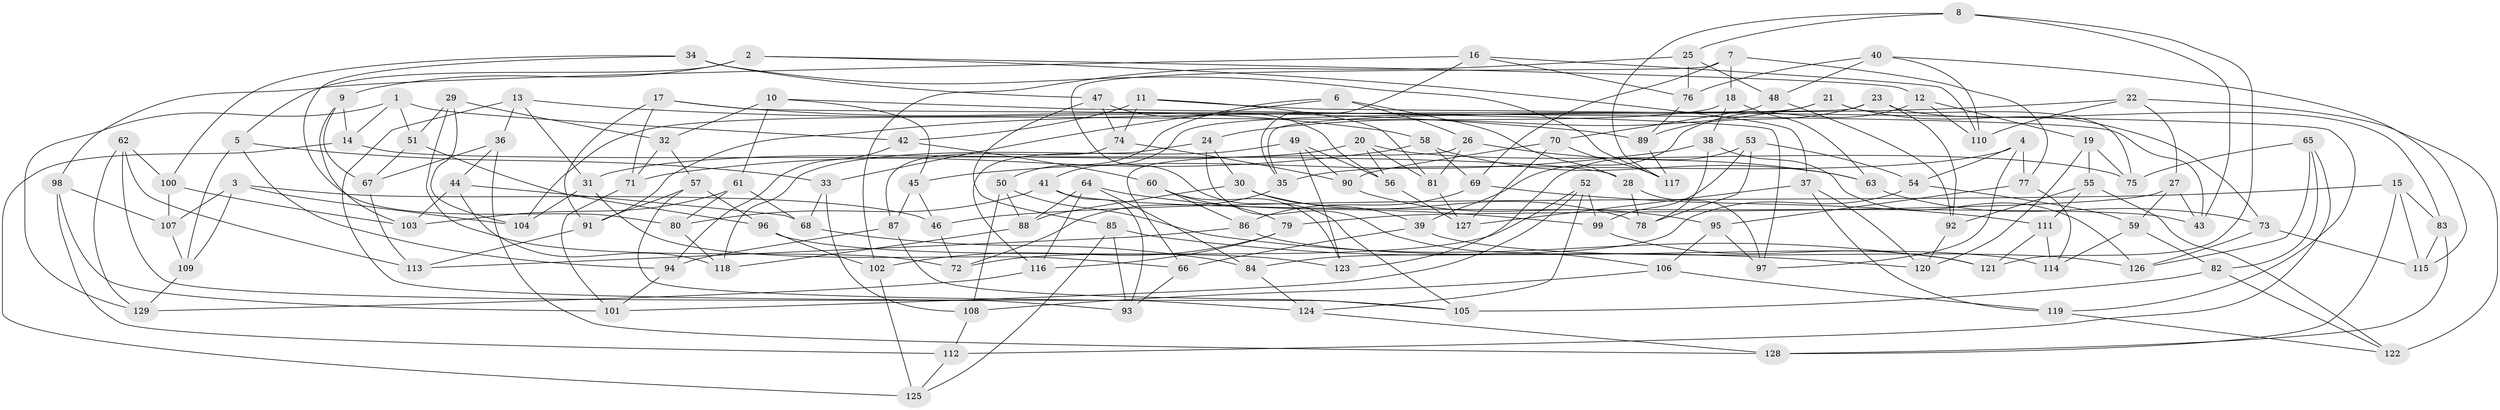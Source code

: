 // coarse degree distribution, {4: 0.3875, 6: 0.5375, 5: 0.075}
// Generated by graph-tools (version 1.1) at 2025/42/03/06/25 10:42:22]
// undirected, 129 vertices, 258 edges
graph export_dot {
graph [start="1"]
  node [color=gray90,style=filled];
  1;
  2;
  3;
  4;
  5;
  6;
  7;
  8;
  9;
  10;
  11;
  12;
  13;
  14;
  15;
  16;
  17;
  18;
  19;
  20;
  21;
  22;
  23;
  24;
  25;
  26;
  27;
  28;
  29;
  30;
  31;
  32;
  33;
  34;
  35;
  36;
  37;
  38;
  39;
  40;
  41;
  42;
  43;
  44;
  45;
  46;
  47;
  48;
  49;
  50;
  51;
  52;
  53;
  54;
  55;
  56;
  57;
  58;
  59;
  60;
  61;
  62;
  63;
  64;
  65;
  66;
  67;
  68;
  69;
  70;
  71;
  72;
  73;
  74;
  75;
  76;
  77;
  78;
  79;
  80;
  81;
  82;
  83;
  84;
  85;
  86;
  87;
  88;
  89;
  90;
  91;
  92;
  93;
  94;
  95;
  96;
  97;
  98;
  99;
  100;
  101;
  102;
  103;
  104;
  105;
  106;
  107;
  108;
  109;
  110;
  111;
  112;
  113;
  114;
  115;
  116;
  117;
  118;
  119;
  120;
  121;
  122;
  123;
  124;
  125;
  126;
  127;
  128;
  129;
  1 -- 14;
  1 -- 51;
  1 -- 42;
  1 -- 129;
  2 -- 12;
  2 -- 5;
  2 -- 37;
  2 -- 9;
  3 -- 107;
  3 -- 104;
  3 -- 109;
  3 -- 46;
  4 -- 54;
  4 -- 77;
  4 -- 97;
  4 -- 35;
  5 -- 94;
  5 -- 33;
  5 -- 109;
  6 -- 33;
  6 -- 50;
  6 -- 26;
  6 -- 28;
  7 -- 105;
  7 -- 77;
  7 -- 69;
  7 -- 18;
  8 -- 25;
  8 -- 121;
  8 -- 43;
  8 -- 117;
  9 -- 67;
  9 -- 103;
  9 -- 14;
  10 -- 32;
  10 -- 61;
  10 -- 45;
  10 -- 97;
  11 -- 119;
  11 -- 42;
  11 -- 81;
  11 -- 74;
  12 -- 19;
  12 -- 39;
  12 -- 110;
  13 -- 31;
  13 -- 36;
  13 -- 89;
  13 -- 105;
  14 -- 28;
  14 -- 125;
  15 -- 115;
  15 -- 83;
  15 -- 128;
  15 -- 46;
  16 -- 76;
  16 -- 98;
  16 -- 110;
  16 -- 35;
  17 -- 91;
  17 -- 58;
  17 -- 71;
  17 -- 43;
  18 -- 38;
  18 -- 63;
  18 -- 104;
  19 -- 75;
  19 -- 55;
  19 -- 120;
  20 -- 31;
  20 -- 56;
  20 -- 75;
  20 -- 81;
  21 -- 24;
  21 -- 73;
  21 -- 75;
  21 -- 41;
  22 -- 122;
  22 -- 27;
  22 -- 91;
  22 -- 110;
  23 -- 89;
  23 -- 92;
  23 -- 83;
  23 -- 35;
  24 -- 30;
  24 -- 106;
  24 -- 116;
  25 -- 102;
  25 -- 48;
  25 -- 76;
  26 -- 66;
  26 -- 63;
  26 -- 81;
  27 -- 79;
  27 -- 59;
  27 -- 43;
  28 -- 78;
  28 -- 97;
  29 -- 51;
  29 -- 104;
  29 -- 72;
  29 -- 32;
  30 -- 78;
  30 -- 39;
  30 -- 88;
  31 -- 66;
  31 -- 104;
  32 -- 57;
  32 -- 71;
  33 -- 68;
  33 -- 108;
  34 -- 47;
  34 -- 100;
  34 -- 117;
  34 -- 80;
  35 -- 72;
  36 -- 128;
  36 -- 67;
  36 -- 44;
  37 -- 127;
  37 -- 120;
  37 -- 119;
  38 -- 78;
  38 -- 45;
  38 -- 126;
  39 -- 126;
  39 -- 66;
  40 -- 76;
  40 -- 48;
  40 -- 115;
  40 -- 110;
  41 -- 93;
  41 -- 80;
  41 -- 43;
  42 -- 94;
  42 -- 60;
  44 -- 103;
  44 -- 68;
  44 -- 118;
  45 -- 46;
  45 -- 87;
  46 -- 72;
  47 -- 74;
  47 -- 85;
  47 -- 56;
  48 -- 92;
  48 -- 70;
  49 -- 123;
  49 -- 56;
  49 -- 90;
  49 -- 118;
  50 -- 108;
  50 -- 88;
  50 -- 121;
  51 -- 67;
  51 -- 96;
  52 -- 99;
  52 -- 101;
  52 -- 124;
  52 -- 72;
  53 -- 54;
  53 -- 78;
  53 -- 99;
  53 -- 123;
  54 -- 84;
  54 -- 59;
  55 -- 92;
  55 -- 111;
  55 -- 122;
  56 -- 127;
  57 -- 91;
  57 -- 124;
  57 -- 96;
  58 -- 69;
  58 -- 71;
  58 -- 63;
  59 -- 82;
  59 -- 114;
  60 -- 123;
  60 -- 79;
  60 -- 86;
  61 -- 80;
  61 -- 68;
  61 -- 103;
  62 -- 129;
  62 -- 93;
  62 -- 113;
  62 -- 100;
  63 -- 73;
  64 -- 99;
  64 -- 88;
  64 -- 84;
  64 -- 116;
  65 -- 112;
  65 -- 75;
  65 -- 126;
  65 -- 82;
  66 -- 93;
  67 -- 113;
  68 -- 84;
  69 -- 86;
  69 -- 111;
  70 -- 117;
  70 -- 127;
  70 -- 90;
  71 -- 101;
  73 -- 126;
  73 -- 115;
  74 -- 90;
  74 -- 87;
  76 -- 89;
  77 -- 114;
  77 -- 95;
  79 -- 116;
  79 -- 102;
  80 -- 118;
  81 -- 127;
  82 -- 105;
  82 -- 122;
  83 -- 115;
  83 -- 128;
  84 -- 124;
  85 -- 125;
  85 -- 93;
  85 -- 120;
  86 -- 113;
  86 -- 114;
  87 -- 105;
  87 -- 94;
  88 -- 118;
  89 -- 117;
  90 -- 95;
  91 -- 113;
  92 -- 120;
  94 -- 101;
  95 -- 97;
  95 -- 106;
  96 -- 102;
  96 -- 123;
  98 -- 107;
  98 -- 112;
  98 -- 101;
  99 -- 121;
  100 -- 103;
  100 -- 107;
  102 -- 125;
  106 -- 108;
  106 -- 119;
  107 -- 109;
  108 -- 112;
  109 -- 129;
  111 -- 121;
  111 -- 114;
  112 -- 125;
  116 -- 129;
  119 -- 122;
  124 -- 128;
}
